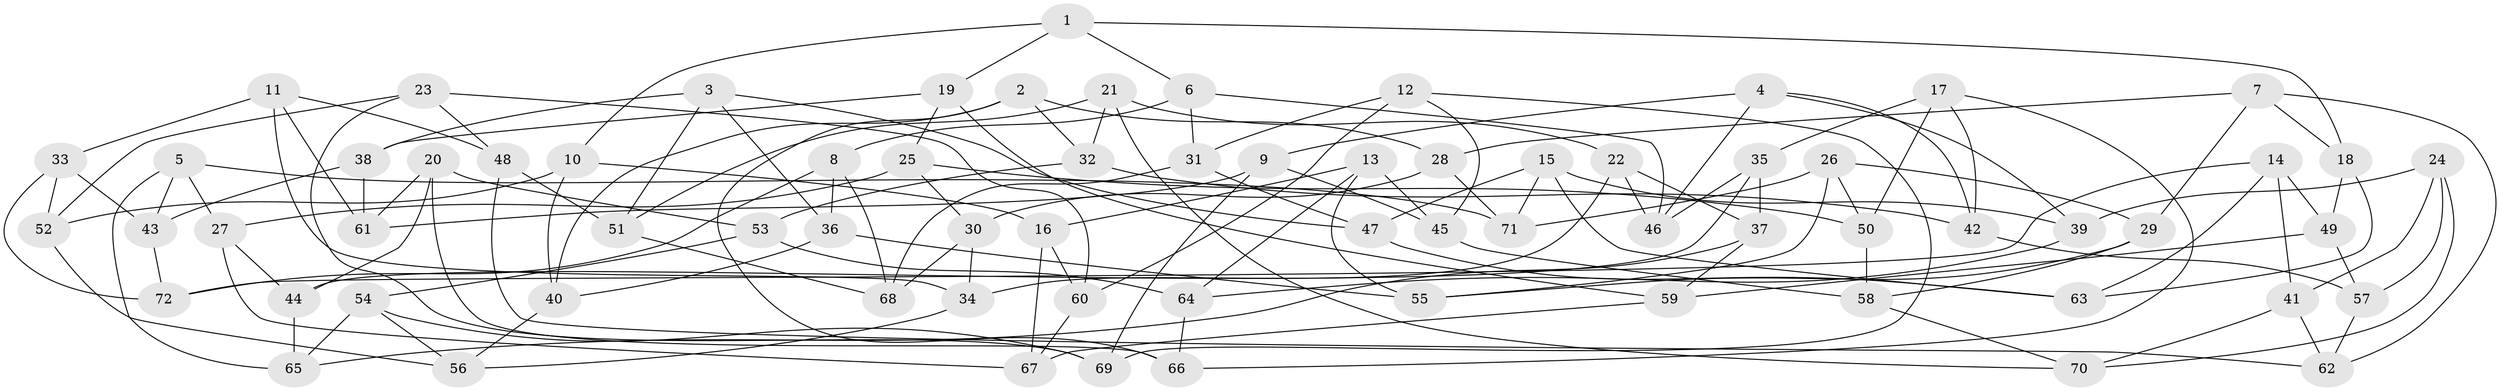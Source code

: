 // coarse degree distribution, {6: 0.6410256410256411, 4: 0.15384615384615385, 5: 0.20512820512820512}
// Generated by graph-tools (version 1.1) at 2025/52/02/27/25 19:52:35]
// undirected, 72 vertices, 144 edges
graph export_dot {
graph [start="1"]
  node [color=gray90,style=filled];
  1;
  2;
  3;
  4;
  5;
  6;
  7;
  8;
  9;
  10;
  11;
  12;
  13;
  14;
  15;
  16;
  17;
  18;
  19;
  20;
  21;
  22;
  23;
  24;
  25;
  26;
  27;
  28;
  29;
  30;
  31;
  32;
  33;
  34;
  35;
  36;
  37;
  38;
  39;
  40;
  41;
  42;
  43;
  44;
  45;
  46;
  47;
  48;
  49;
  50;
  51;
  52;
  53;
  54;
  55;
  56;
  57;
  58;
  59;
  60;
  61;
  62;
  63;
  64;
  65;
  66;
  67;
  68;
  69;
  70;
  71;
  72;
  1 -- 18;
  1 -- 10;
  1 -- 19;
  1 -- 6;
  2 -- 32;
  2 -- 66;
  2 -- 40;
  2 -- 28;
  3 -- 47;
  3 -- 38;
  3 -- 51;
  3 -- 36;
  4 -- 39;
  4 -- 42;
  4 -- 46;
  4 -- 9;
  5 -- 65;
  5 -- 27;
  5 -- 43;
  5 -- 71;
  6 -- 8;
  6 -- 46;
  6 -- 31;
  7 -- 29;
  7 -- 62;
  7 -- 18;
  7 -- 28;
  8 -- 36;
  8 -- 68;
  8 -- 72;
  9 -- 69;
  9 -- 61;
  9 -- 45;
  10 -- 52;
  10 -- 16;
  10 -- 40;
  11 -- 61;
  11 -- 33;
  11 -- 34;
  11 -- 48;
  12 -- 69;
  12 -- 60;
  12 -- 45;
  12 -- 31;
  13 -- 64;
  13 -- 45;
  13 -- 16;
  13 -- 55;
  14 -- 49;
  14 -- 41;
  14 -- 72;
  14 -- 63;
  15 -- 47;
  15 -- 63;
  15 -- 39;
  15 -- 71;
  16 -- 60;
  16 -- 67;
  17 -- 66;
  17 -- 42;
  17 -- 50;
  17 -- 35;
  18 -- 63;
  18 -- 49;
  19 -- 59;
  19 -- 38;
  19 -- 25;
  20 -- 66;
  20 -- 53;
  20 -- 61;
  20 -- 44;
  21 -- 32;
  21 -- 70;
  21 -- 22;
  21 -- 51;
  22 -- 37;
  22 -- 34;
  22 -- 46;
  23 -- 48;
  23 -- 52;
  23 -- 60;
  23 -- 69;
  24 -- 57;
  24 -- 70;
  24 -- 39;
  24 -- 41;
  25 -- 50;
  25 -- 30;
  25 -- 27;
  26 -- 29;
  26 -- 50;
  26 -- 71;
  26 -- 55;
  27 -- 44;
  27 -- 67;
  28 -- 30;
  28 -- 71;
  29 -- 55;
  29 -- 58;
  30 -- 68;
  30 -- 34;
  31 -- 47;
  31 -- 68;
  32 -- 42;
  32 -- 53;
  33 -- 52;
  33 -- 43;
  33 -- 72;
  34 -- 56;
  35 -- 37;
  35 -- 46;
  35 -- 44;
  36 -- 55;
  36 -- 40;
  37 -- 59;
  37 -- 65;
  38 -- 43;
  38 -- 61;
  39 -- 64;
  40 -- 56;
  41 -- 70;
  41 -- 62;
  42 -- 57;
  43 -- 72;
  44 -- 65;
  45 -- 58;
  47 -- 63;
  48 -- 62;
  48 -- 51;
  49 -- 59;
  49 -- 57;
  50 -- 58;
  51 -- 68;
  52 -- 56;
  53 -- 64;
  53 -- 54;
  54 -- 69;
  54 -- 65;
  54 -- 56;
  57 -- 62;
  58 -- 70;
  59 -- 67;
  60 -- 67;
  64 -- 66;
}
